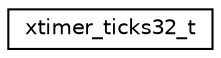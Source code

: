 digraph "Graphical Class Hierarchy"
{
 // LATEX_PDF_SIZE
  edge [fontname="Helvetica",fontsize="10",labelfontname="Helvetica",labelfontsize="10"];
  node [fontname="Helvetica",fontsize="10",shape=record];
  rankdir="LR";
  Node0 [label="xtimer_ticks32_t",height=0.2,width=0.4,color="black", fillcolor="white", style="filled",URL="$structxtimer__ticks32__t.html",tooltip="xtimer timestamp (32 bit)"];
}
